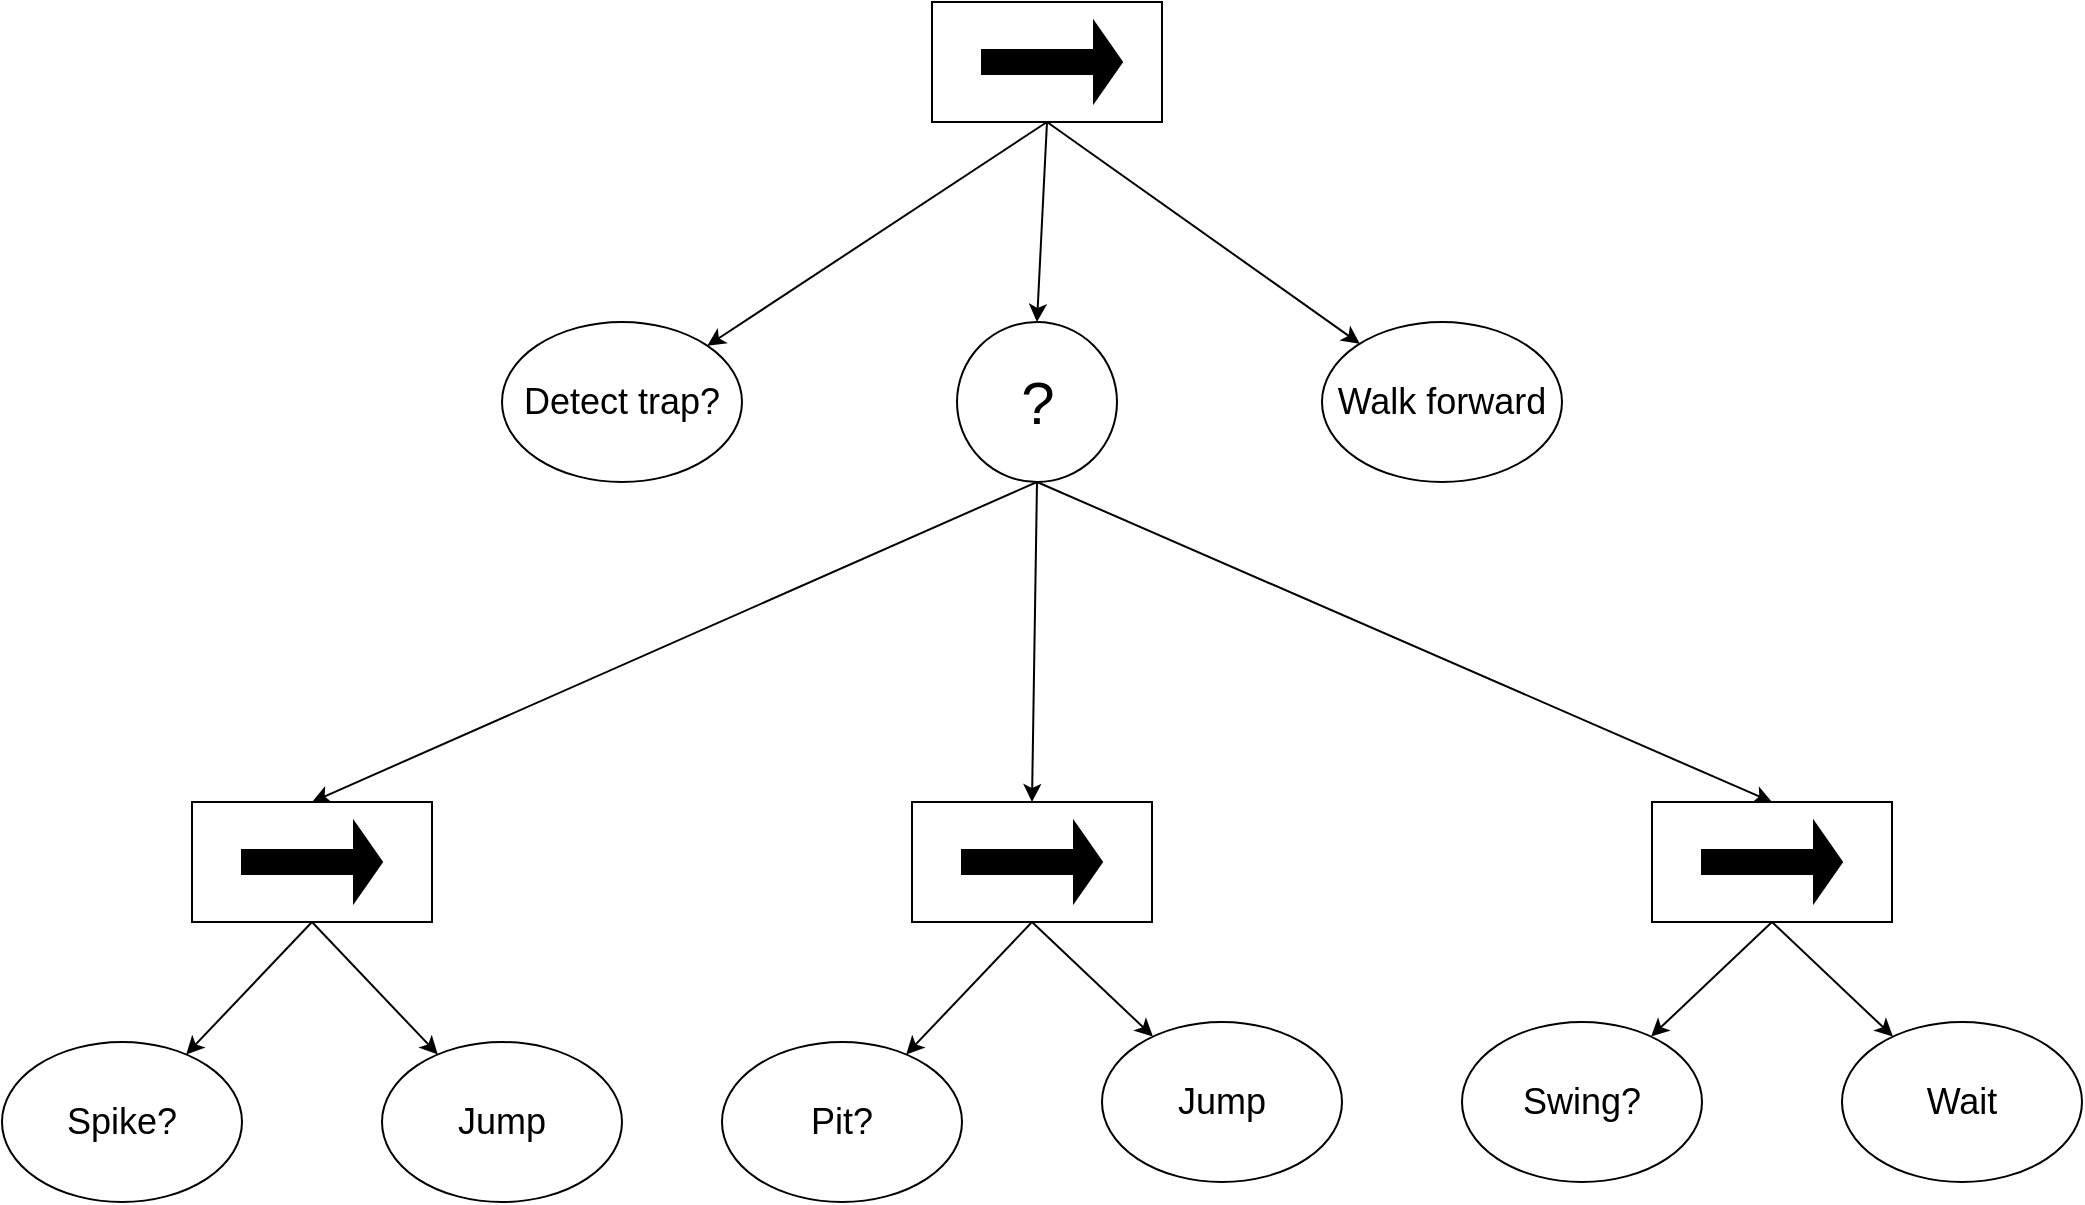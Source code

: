 <mxfile version="10.6.7" type="github"><diagram id="FVwGmClljAUE8mpwBnvo" name="Page-1"><mxGraphModel dx="2360" dy="1412" grid="1" gridSize="10" guides="1" tooltips="1" connect="1" arrows="1" fold="1" page="1" pageScale="1" pageWidth="850" pageHeight="1100" math="0" shadow="0"><root><mxCell id="0"/><mxCell id="1" parent="0"/><mxCell id="9fhILgw3SGDwGnI25JLG-1" style="rounded=0;orthogonalLoop=1;jettySize=auto;html=1;exitX=0.5;exitY=1;exitDx=0;exitDy=0;entryX=0.5;entryY=0;entryDx=0;entryDy=0;" edge="1" parent="1" source="9fhILgw3SGDwGnI25JLG-11" target="9fhILgw3SGDwGnI25JLG-8"><mxGeometry relative="1" as="geometry"><mxPoint x="460" y="890" as="sourcePoint"/></mxGeometry></mxCell><mxCell id="9fhILgw3SGDwGnI25JLG-2" style="edgeStyle=none;rounded=0;orthogonalLoop=1;jettySize=auto;html=1;exitX=0.5;exitY=1;exitDx=0;exitDy=0;" edge="1" parent="1" source="9fhILgw3SGDwGnI25JLG-11" target="9fhILgw3SGDwGnI25JLG-26"><mxGeometry relative="1" as="geometry"><mxPoint x="460" y="890" as="sourcePoint"/></mxGeometry></mxCell><mxCell id="9fhILgw3SGDwGnI25JLG-5" style="edgeStyle=none;rounded=0;orthogonalLoop=1;jettySize=auto;html=1;exitX=0.5;exitY=1;exitDx=0;exitDy=0;entryX=0.5;entryY=0;entryDx=0;entryDy=0;" edge="1" parent="1" source="9fhILgw3SGDwGnI25JLG-8" target="9fhILgw3SGDwGnI25JLG-15"><mxGeometry relative="1" as="geometry"/></mxCell><mxCell id="9fhILgw3SGDwGnI25JLG-6" style="edgeStyle=none;rounded=0;orthogonalLoop=1;jettySize=auto;html=1;exitX=0.5;exitY=1;exitDx=0;exitDy=0;entryX=0.5;entryY=0;entryDx=0;entryDy=0;" edge="1" parent="1" source="9fhILgw3SGDwGnI25JLG-8" target="9fhILgw3SGDwGnI25JLG-19"><mxGeometry relative="1" as="geometry"/></mxCell><mxCell id="9fhILgw3SGDwGnI25JLG-7" style="edgeStyle=none;rounded=0;orthogonalLoop=1;jettySize=auto;html=1;exitX=0.5;exitY=1;exitDx=0;exitDy=0;entryX=0.5;entryY=0;entryDx=0;entryDy=0;" edge="1" parent="1" source="9fhILgw3SGDwGnI25JLG-8" target="9fhILgw3SGDwGnI25JLG-23"><mxGeometry relative="1" as="geometry"/></mxCell><mxCell id="9fhILgw3SGDwGnI25JLG-8" value="&lt;font style=&quot;font-size: 30px&quot;&gt;?&lt;/font&gt;" style="ellipse;whiteSpace=wrap;html=1;aspect=fixed;fillColor=#FFFFFF;" vertex="1" parent="1"><mxGeometry x="517.5" y="960" width="80" height="80" as="geometry"/></mxCell><mxCell id="9fhILgw3SGDwGnI25JLG-10" style="edgeStyle=none;rounded=0;orthogonalLoop=1;jettySize=auto;html=1;exitX=0.5;exitY=1;exitDx=0;exitDy=0;" edge="1" parent="1" source="9fhILgw3SGDwGnI25JLG-11" target="9fhILgw3SGDwGnI25JLG-25"><mxGeometry relative="1" as="geometry"/></mxCell><mxCell id="9fhILgw3SGDwGnI25JLG-11" value="" style="rounded=0;whiteSpace=wrap;html=1;" vertex="1" parent="1"><mxGeometry x="505" y="800" width="115" height="60" as="geometry"/></mxCell><mxCell id="9fhILgw3SGDwGnI25JLG-12" value="" style="shape=singleArrow;whiteSpace=wrap;html=1;fillColor=#00000;" vertex="1" parent="1"><mxGeometry x="530" y="810" width="70" height="40" as="geometry"/></mxCell><mxCell id="9fhILgw3SGDwGnI25JLG-13" style="edgeStyle=none;rounded=0;orthogonalLoop=1;jettySize=auto;html=1;exitX=0.5;exitY=1;exitDx=0;exitDy=0;" edge="1" parent="1" source="9fhILgw3SGDwGnI25JLG-15" target="9fhILgw3SGDwGnI25JLG-28"><mxGeometry relative="1" as="geometry"/></mxCell><mxCell id="9fhILgw3SGDwGnI25JLG-14" style="edgeStyle=none;rounded=0;orthogonalLoop=1;jettySize=auto;html=1;exitX=0.5;exitY=1;exitDx=0;exitDy=0;" edge="1" parent="1" source="9fhILgw3SGDwGnI25JLG-15" target="9fhILgw3SGDwGnI25JLG-29"><mxGeometry relative="1" as="geometry"/></mxCell><mxCell id="9fhILgw3SGDwGnI25JLG-15" value="" style="rounded=0;whiteSpace=wrap;html=1;" vertex="1" parent="1"><mxGeometry x="495" y="1200" width="120" height="60" as="geometry"/></mxCell><mxCell id="9fhILgw3SGDwGnI25JLG-16" value="" style="shape=singleArrow;whiteSpace=wrap;html=1;fillColor=#00000;" vertex="1" parent="1"><mxGeometry x="520" y="1210" width="70" height="40" as="geometry"/></mxCell><mxCell id="9fhILgw3SGDwGnI25JLG-17" style="edgeStyle=none;rounded=0;orthogonalLoop=1;jettySize=auto;html=1;exitX=0.5;exitY=1;exitDx=0;exitDy=0;" edge="1" parent="1" source="9fhILgw3SGDwGnI25JLG-19" target="9fhILgw3SGDwGnI25JLG-32"><mxGeometry relative="1" as="geometry"/></mxCell><mxCell id="9fhILgw3SGDwGnI25JLG-18" style="edgeStyle=none;rounded=0;orthogonalLoop=1;jettySize=auto;html=1;exitX=0.5;exitY=1;exitDx=0;exitDy=0;" edge="1" parent="1" source="9fhILgw3SGDwGnI25JLG-19" target="9fhILgw3SGDwGnI25JLG-27"><mxGeometry relative="1" as="geometry"/></mxCell><mxCell id="9fhILgw3SGDwGnI25JLG-19" value="" style="rounded=0;whiteSpace=wrap;html=1;" vertex="1" parent="1"><mxGeometry x="135" y="1200" width="120" height="60" as="geometry"/></mxCell><mxCell id="9fhILgw3SGDwGnI25JLG-20" value="" style="shape=singleArrow;whiteSpace=wrap;html=1;fillColor=#00000;" vertex="1" parent="1"><mxGeometry x="160" y="1210" width="70" height="40" as="geometry"/></mxCell><mxCell id="9fhILgw3SGDwGnI25JLG-21" style="edgeStyle=none;rounded=0;orthogonalLoop=1;jettySize=auto;html=1;exitX=0.5;exitY=1;exitDx=0;exitDy=0;" edge="1" parent="1" source="9fhILgw3SGDwGnI25JLG-23" target="9fhILgw3SGDwGnI25JLG-31"><mxGeometry relative="1" as="geometry"/></mxCell><mxCell id="9fhILgw3SGDwGnI25JLG-22" style="edgeStyle=none;rounded=0;orthogonalLoop=1;jettySize=auto;html=1;exitX=0.5;exitY=1;exitDx=0;exitDy=0;" edge="1" parent="1" source="9fhILgw3SGDwGnI25JLG-23" target="9fhILgw3SGDwGnI25JLG-30"><mxGeometry relative="1" as="geometry"/></mxCell><mxCell id="9fhILgw3SGDwGnI25JLG-23" value="" style="rounded=0;whiteSpace=wrap;html=1;" vertex="1" parent="1"><mxGeometry x="865" y="1200" width="120" height="60" as="geometry"/></mxCell><mxCell id="9fhILgw3SGDwGnI25JLG-24" value="" style="shape=singleArrow;whiteSpace=wrap;html=1;fillColor=#00000;" vertex="1" parent="1"><mxGeometry x="890" y="1210" width="70" height="40" as="geometry"/></mxCell><mxCell id="9fhILgw3SGDwGnI25JLG-25" value="&lt;font style=&quot;font-size: 18px&quot;&gt;Walk forward&lt;br&gt;&lt;/font&gt;" style="ellipse;whiteSpace=wrap;html=1;fillColor=#FFFFFF;" vertex="1" parent="1"><mxGeometry x="700" y="960" width="120" height="80" as="geometry"/></mxCell><mxCell id="9fhILgw3SGDwGnI25JLG-26" value="&lt;font style=&quot;font-size: 18px&quot;&gt;Detect trap?&lt;/font&gt;" style="ellipse;whiteSpace=wrap;html=1;fillColor=#FFFFFF;" vertex="1" parent="1"><mxGeometry x="290" y="960" width="120" height="80" as="geometry"/></mxCell><mxCell id="9fhILgw3SGDwGnI25JLG-27" value="&lt;font style=&quot;font-size: 18px&quot;&gt;Jump&lt;/font&gt;" style="ellipse;whiteSpace=wrap;html=1;fillColor=#FFFFFF;" vertex="1" parent="1"><mxGeometry x="230" y="1320" width="120" height="80" as="geometry"/></mxCell><mxCell id="9fhILgw3SGDwGnI25JLG-28" value="&lt;font style=&quot;font-size: 18px&quot;&gt;Pit?&lt;/font&gt;" style="ellipse;whiteSpace=wrap;html=1;fillColor=#FFFFFF;" vertex="1" parent="1"><mxGeometry x="400" y="1320" width="120" height="80" as="geometry"/></mxCell><mxCell id="9fhILgw3SGDwGnI25JLG-29" value="&lt;font style=&quot;font-size: 18px&quot;&gt;Jump&lt;/font&gt;" style="ellipse;whiteSpace=wrap;html=1;fillColor=#FFFFFF;" vertex="1" parent="1"><mxGeometry x="590" y="1310" width="120" height="80" as="geometry"/></mxCell><mxCell id="9fhILgw3SGDwGnI25JLG-30" value="&lt;font style=&quot;font-size: 18px&quot;&gt;Wait&lt;/font&gt;" style="ellipse;whiteSpace=wrap;html=1;fillColor=#FFFFFF;" vertex="1" parent="1"><mxGeometry x="960" y="1310" width="120" height="80" as="geometry"/></mxCell><mxCell id="9fhILgw3SGDwGnI25JLG-31" value="&lt;font style=&quot;font-size: 18px&quot;&gt;Swing?&lt;/font&gt;" style="ellipse;whiteSpace=wrap;html=1;fillColor=#FFFFFF;" vertex="1" parent="1"><mxGeometry x="770" y="1310" width="120" height="80" as="geometry"/></mxCell><mxCell id="9fhILgw3SGDwGnI25JLG-32" value="&lt;font style=&quot;font-size: 18px&quot;&gt;Spike?&lt;/font&gt;" style="ellipse;whiteSpace=wrap;html=1;fillColor=#FFFFFF;" vertex="1" parent="1"><mxGeometry x="40" y="1320" width="120" height="80" as="geometry"/></mxCell></root></mxGraphModel></diagram></mxfile>